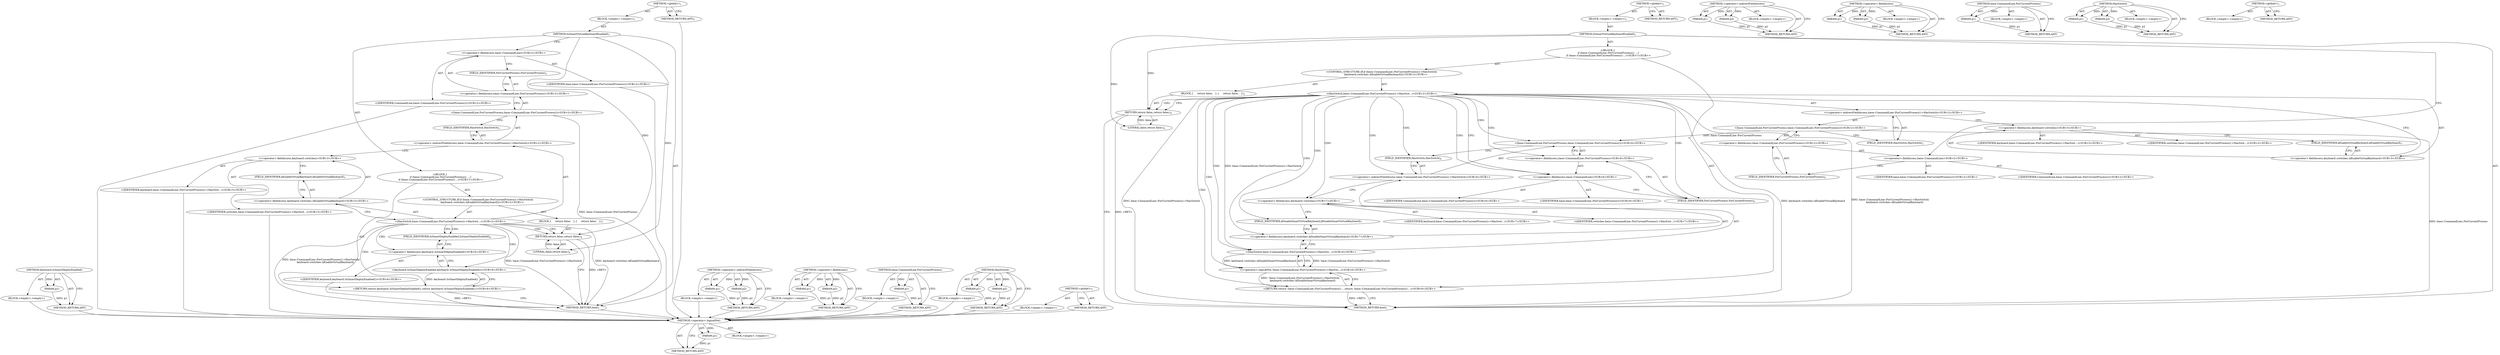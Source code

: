 digraph "&lt;global&gt;" {
vulnerable_84 [label=<(METHOD,&lt;operator&gt;.logicalNot)>];
vulnerable_85 [label=<(PARAM,p1)>];
vulnerable_86 [label=<(BLOCK,&lt;empty&gt;,&lt;empty&gt;)>];
vulnerable_87 [label=<(METHOD_RETURN,ANY)>];
vulnerable_6 [label=<(METHOD,&lt;global&gt;)<SUB>1</SUB>>];
vulnerable_7 [label=<(BLOCK,&lt;empty&gt;,&lt;empty&gt;)<SUB>1</SUB>>];
vulnerable_8 [label=<(METHOD,IsSmartVirtualKeyboardEnabled)<SUB>1</SUB>>];
vulnerable_9 [label="<(BLOCK,{
  if (base::CommandLine::ForCurrentProcess()-...,{
  if (base::CommandLine::ForCurrentProcess()-...)<SUB>1</SUB>>"];
vulnerable_10 [label="<(CONTROL_STRUCTURE,IF,if (base::CommandLine::ForCurrentProcess()-&gt;HasSwitch(
           keyboard::switches::kEnableVirtualKeyboard)))<SUB>2</SUB>>"];
vulnerable_11 [label="<(HasSwitch,base::CommandLine::ForCurrentProcess()-&gt;HasSwit...)<SUB>2</SUB>>"];
vulnerable_12 [label="<(&lt;operator&gt;.indirectFieldAccess,base::CommandLine::ForCurrentProcess()-&gt;HasSwitch)<SUB>2</SUB>>"];
vulnerable_13 [label="<(base.CommandLine.ForCurrentProcess,base::CommandLine::ForCurrentProcess())<SUB>2</SUB>>"];
vulnerable_14 [label="<(&lt;operator&gt;.fieldAccess,base::CommandLine::ForCurrentProcess)<SUB>2</SUB>>"];
vulnerable_15 [label="<(&lt;operator&gt;.fieldAccess,base::CommandLine)<SUB>2</SUB>>"];
vulnerable_16 [label="<(IDENTIFIER,base,base::CommandLine::ForCurrentProcess())<SUB>2</SUB>>"];
vulnerable_17 [label="<(IDENTIFIER,CommandLine,base::CommandLine::ForCurrentProcess())<SUB>2</SUB>>"];
vulnerable_18 [label=<(FIELD_IDENTIFIER,ForCurrentProcess,ForCurrentProcess)<SUB>2</SUB>>];
vulnerable_19 [label=<(FIELD_IDENTIFIER,HasSwitch,HasSwitch)<SUB>2</SUB>>];
vulnerable_20 [label="<(&lt;operator&gt;.fieldAccess,keyboard::switches::kEnableVirtualKeyboard)<SUB>3</SUB>>"];
vulnerable_21 [label="<(&lt;operator&gt;.fieldAccess,keyboard::switches)<SUB>3</SUB>>"];
vulnerable_22 [label="<(IDENTIFIER,keyboard,base::CommandLine::ForCurrentProcess()-&gt;HasSwit...)<SUB>3</SUB>>"];
vulnerable_23 [label="<(IDENTIFIER,switches,base::CommandLine::ForCurrentProcess()-&gt;HasSwit...)<SUB>3</SUB>>"];
vulnerable_24 [label=<(FIELD_IDENTIFIER,kEnableVirtualKeyboard,kEnableVirtualKeyboard)<SUB>3</SUB>>];
vulnerable_25 [label=<(BLOCK,{
     return false;
   },{
     return false;
   })<SUB>3</SUB>>];
vulnerable_26 [label=<(RETURN,return false;,return false;)<SUB>4</SUB>>];
vulnerable_27 [label=<(LITERAL,false,return false;)<SUB>4</SUB>>];
vulnerable_28 [label="<(RETURN,return !base::CommandLine::ForCurrentProcess()-...,return !base::CommandLine::ForCurrentProcess()-...)<SUB>6</SUB>>"];
vulnerable_29 [label="<(&lt;operator&gt;.logicalNot,!base::CommandLine::ForCurrentProcess()-&gt;HasSwi...)<SUB>6</SUB>>"];
vulnerable_30 [label="<(HasSwitch,base::CommandLine::ForCurrentProcess()-&gt;HasSwit...)<SUB>6</SUB>>"];
vulnerable_31 [label="<(&lt;operator&gt;.indirectFieldAccess,base::CommandLine::ForCurrentProcess()-&gt;HasSwitch)<SUB>6</SUB>>"];
vulnerable_32 [label="<(base.CommandLine.ForCurrentProcess,base::CommandLine::ForCurrentProcess())<SUB>6</SUB>>"];
vulnerable_33 [label="<(&lt;operator&gt;.fieldAccess,base::CommandLine::ForCurrentProcess)<SUB>6</SUB>>"];
vulnerable_34 [label="<(&lt;operator&gt;.fieldAccess,base::CommandLine)<SUB>6</SUB>>"];
vulnerable_35 [label="<(IDENTIFIER,base,base::CommandLine::ForCurrentProcess())<SUB>6</SUB>>"];
vulnerable_36 [label="<(IDENTIFIER,CommandLine,base::CommandLine::ForCurrentProcess())<SUB>6</SUB>>"];
vulnerable_37 [label=<(FIELD_IDENTIFIER,ForCurrentProcess,ForCurrentProcess)<SUB>6</SUB>>];
vulnerable_38 [label=<(FIELD_IDENTIFIER,HasSwitch,HasSwitch)<SUB>6</SUB>>];
vulnerable_39 [label="<(&lt;operator&gt;.fieldAccess,keyboard::switches::kDisableSmartVirtualKeyboard)<SUB>7</SUB>>"];
vulnerable_40 [label="<(&lt;operator&gt;.fieldAccess,keyboard::switches)<SUB>7</SUB>>"];
vulnerable_41 [label="<(IDENTIFIER,keyboard,base::CommandLine::ForCurrentProcess()-&gt;HasSwit...)<SUB>7</SUB>>"];
vulnerable_42 [label="<(IDENTIFIER,switches,base::CommandLine::ForCurrentProcess()-&gt;HasSwit...)<SUB>7</SUB>>"];
vulnerable_43 [label=<(FIELD_IDENTIFIER,kDisableSmartVirtualKeyboard,kDisableSmartVirtualKeyboard)<SUB>7</SUB>>];
vulnerable_44 [label=<(METHOD_RETURN,bool)<SUB>1</SUB>>];
vulnerable_46 [label=<(METHOD_RETURN,ANY)<SUB>1</SUB>>];
vulnerable_70 [label=<(METHOD,&lt;operator&gt;.indirectFieldAccess)>];
vulnerable_71 [label=<(PARAM,p1)>];
vulnerable_72 [label=<(PARAM,p2)>];
vulnerable_73 [label=<(BLOCK,&lt;empty&gt;,&lt;empty&gt;)>];
vulnerable_74 [label=<(METHOD_RETURN,ANY)>];
vulnerable_79 [label=<(METHOD,&lt;operator&gt;.fieldAccess)>];
vulnerable_80 [label=<(PARAM,p1)>];
vulnerable_81 [label=<(PARAM,p2)>];
vulnerable_82 [label=<(BLOCK,&lt;empty&gt;,&lt;empty&gt;)>];
vulnerable_83 [label=<(METHOD_RETURN,ANY)>];
vulnerable_75 [label=<(METHOD,base.CommandLine.ForCurrentProcess)>];
vulnerable_76 [label=<(PARAM,p1)>];
vulnerable_77 [label=<(BLOCK,&lt;empty&gt;,&lt;empty&gt;)>];
vulnerable_78 [label=<(METHOD_RETURN,ANY)>];
vulnerable_65 [label=<(METHOD,HasSwitch)>];
vulnerable_66 [label=<(PARAM,p1)>];
vulnerable_67 [label=<(PARAM,p2)>];
vulnerable_68 [label=<(BLOCK,&lt;empty&gt;,&lt;empty&gt;)>];
vulnerable_69 [label=<(METHOD_RETURN,ANY)>];
vulnerable_59 [label=<(METHOD,&lt;global&gt;)<SUB>1</SUB>>];
vulnerable_60 [label=<(BLOCK,&lt;empty&gt;,&lt;empty&gt;)>];
vulnerable_61 [label=<(METHOD_RETURN,ANY)>];
fixed_73 [label=<(METHOD,keyboard.IsSmartDeployEnabled)>];
fixed_74 [label=<(PARAM,p1)>];
fixed_75 [label=<(BLOCK,&lt;empty&gt;,&lt;empty&gt;)>];
fixed_76 [label=<(METHOD_RETURN,ANY)>];
fixed_6 [label=<(METHOD,&lt;global&gt;)<SUB>1</SUB>>];
fixed_7 [label=<(BLOCK,&lt;empty&gt;,&lt;empty&gt;)<SUB>1</SUB>>];
fixed_8 [label=<(METHOD,IsSmartVirtualKeyboardEnabled)<SUB>1</SUB>>];
fixed_9 [label="<(BLOCK,{
  if (base::CommandLine::ForCurrentProcess()-...,{
  if (base::CommandLine::ForCurrentProcess()-...)<SUB>1</SUB>>"];
fixed_10 [label="<(CONTROL_STRUCTURE,IF,if (base::CommandLine::ForCurrentProcess()-&gt;HasSwitch(
           keyboard::switches::kEnableVirtualKeyboard)))<SUB>2</SUB>>"];
fixed_11 [label="<(HasSwitch,base::CommandLine::ForCurrentProcess()-&gt;HasSwit...)<SUB>2</SUB>>"];
fixed_12 [label="<(&lt;operator&gt;.indirectFieldAccess,base::CommandLine::ForCurrentProcess()-&gt;HasSwitch)<SUB>2</SUB>>"];
fixed_13 [label="<(base.CommandLine.ForCurrentProcess,base::CommandLine::ForCurrentProcess())<SUB>2</SUB>>"];
fixed_14 [label="<(&lt;operator&gt;.fieldAccess,base::CommandLine::ForCurrentProcess)<SUB>2</SUB>>"];
fixed_15 [label="<(&lt;operator&gt;.fieldAccess,base::CommandLine)<SUB>2</SUB>>"];
fixed_16 [label="<(IDENTIFIER,base,base::CommandLine::ForCurrentProcess())<SUB>2</SUB>>"];
fixed_17 [label="<(IDENTIFIER,CommandLine,base::CommandLine::ForCurrentProcess())<SUB>2</SUB>>"];
fixed_18 [label=<(FIELD_IDENTIFIER,ForCurrentProcess,ForCurrentProcess)<SUB>2</SUB>>];
fixed_19 [label=<(FIELD_IDENTIFIER,HasSwitch,HasSwitch)<SUB>2</SUB>>];
fixed_20 [label="<(&lt;operator&gt;.fieldAccess,keyboard::switches::kEnableVirtualKeyboard)<SUB>3</SUB>>"];
fixed_21 [label="<(&lt;operator&gt;.fieldAccess,keyboard::switches)<SUB>3</SUB>>"];
fixed_22 [label="<(IDENTIFIER,keyboard,base::CommandLine::ForCurrentProcess()-&gt;HasSwit...)<SUB>3</SUB>>"];
fixed_23 [label="<(IDENTIFIER,switches,base::CommandLine::ForCurrentProcess()-&gt;HasSwit...)<SUB>3</SUB>>"];
fixed_24 [label=<(FIELD_IDENTIFIER,kEnableVirtualKeyboard,kEnableVirtualKeyboard)<SUB>3</SUB>>];
fixed_25 [label=<(BLOCK,{
     return false;
   },{
     return false;
   })<SUB>3</SUB>>];
fixed_26 [label=<(RETURN,return false;,return false;)<SUB>4</SUB>>];
fixed_27 [label=<(LITERAL,false,return false;)<SUB>4</SUB>>];
fixed_28 [label="<(RETURN,return keyboard::IsSmartDeployEnabled();,return keyboard::IsSmartDeployEnabled();)<SUB>6</SUB>>"];
fixed_29 [label="<(keyboard.IsSmartDeployEnabled,keyboard::IsSmartDeployEnabled())<SUB>6</SUB>>"];
fixed_30 [label="<(&lt;operator&gt;.fieldAccess,keyboard::IsSmartDeployEnabled)<SUB>6</SUB>>"];
fixed_31 [label="<(IDENTIFIER,keyboard,keyboard::IsSmartDeployEnabled())<SUB>6</SUB>>"];
fixed_32 [label=<(FIELD_IDENTIFIER,IsSmartDeployEnabled,IsSmartDeployEnabled)<SUB>6</SUB>>];
fixed_33 [label=<(METHOD_RETURN,bool)<SUB>1</SUB>>];
fixed_35 [label=<(METHOD_RETURN,ANY)<SUB>1</SUB>>];
fixed_59 [label=<(METHOD,&lt;operator&gt;.indirectFieldAccess)>];
fixed_60 [label=<(PARAM,p1)>];
fixed_61 [label=<(PARAM,p2)>];
fixed_62 [label=<(BLOCK,&lt;empty&gt;,&lt;empty&gt;)>];
fixed_63 [label=<(METHOD_RETURN,ANY)>];
fixed_68 [label=<(METHOD,&lt;operator&gt;.fieldAccess)>];
fixed_69 [label=<(PARAM,p1)>];
fixed_70 [label=<(PARAM,p2)>];
fixed_71 [label=<(BLOCK,&lt;empty&gt;,&lt;empty&gt;)>];
fixed_72 [label=<(METHOD_RETURN,ANY)>];
fixed_64 [label=<(METHOD,base.CommandLine.ForCurrentProcess)>];
fixed_65 [label=<(PARAM,p1)>];
fixed_66 [label=<(BLOCK,&lt;empty&gt;,&lt;empty&gt;)>];
fixed_67 [label=<(METHOD_RETURN,ANY)>];
fixed_54 [label=<(METHOD,HasSwitch)>];
fixed_55 [label=<(PARAM,p1)>];
fixed_56 [label=<(PARAM,p2)>];
fixed_57 [label=<(BLOCK,&lt;empty&gt;,&lt;empty&gt;)>];
fixed_58 [label=<(METHOD_RETURN,ANY)>];
fixed_48 [label=<(METHOD,&lt;global&gt;)<SUB>1</SUB>>];
fixed_49 [label=<(BLOCK,&lt;empty&gt;,&lt;empty&gt;)>];
fixed_50 [label=<(METHOD_RETURN,ANY)>];
vulnerable_84 -> vulnerable_85  [key=0, label="AST: "];
vulnerable_84 -> vulnerable_85  [key=1, label="DDG: "];
vulnerable_84 -> vulnerable_86  [key=0, label="AST: "];
vulnerable_84 -> vulnerable_87  [key=0, label="AST: "];
vulnerable_84 -> vulnerable_87  [key=1, label="CFG: "];
vulnerable_85 -> vulnerable_87  [key=0, label="DDG: p1"];
vulnerable_6 -> vulnerable_7  [key=0, label="AST: "];
vulnerable_6 -> vulnerable_46  [key=0, label="AST: "];
vulnerable_6 -> vulnerable_46  [key=1, label="CFG: "];
vulnerable_7 -> vulnerable_8  [key=0, label="AST: "];
vulnerable_8 -> vulnerable_9  [key=0, label="AST: "];
vulnerable_8 -> vulnerable_44  [key=0, label="AST: "];
vulnerable_8 -> vulnerable_15  [key=0, label="CFG: "];
vulnerable_8 -> vulnerable_26  [key=0, label="DDG: "];
vulnerable_8 -> vulnerable_27  [key=0, label="DDG: "];
vulnerable_9 -> vulnerable_10  [key=0, label="AST: "];
vulnerable_9 -> vulnerable_28  [key=0, label="AST: "];
vulnerable_10 -> vulnerable_11  [key=0, label="AST: "];
vulnerable_10 -> vulnerable_25  [key=0, label="AST: "];
vulnerable_11 -> vulnerable_12  [key=0, label="AST: "];
vulnerable_11 -> vulnerable_20  [key=0, label="AST: "];
vulnerable_11 -> vulnerable_26  [key=0, label="CFG: "];
vulnerable_11 -> vulnerable_26  [key=1, label="CDG: "];
vulnerable_11 -> vulnerable_34  [key=0, label="CFG: "];
vulnerable_11 -> vulnerable_34  [key=1, label="CDG: "];
vulnerable_11 -> vulnerable_44  [key=0, label="DDG: base::CommandLine::ForCurrentProcess()-&gt;HasSwitch"];
vulnerable_11 -> vulnerable_44  [key=1, label="DDG: keyboard::switches::kEnableVirtualKeyboard"];
vulnerable_11 -> vulnerable_44  [key=2, label="DDG: base::CommandLine::ForCurrentProcess()-&gt;HasSwitch(
           keyboard::switches::kEnableVirtualKeyboard)"];
vulnerable_11 -> vulnerable_30  [key=0, label="DDG: base::CommandLine::ForCurrentProcess()-&gt;HasSwitch"];
vulnerable_11 -> vulnerable_30  [key=1, label="CDG: "];
vulnerable_11 -> vulnerable_40  [key=0, label="CDG: "];
vulnerable_11 -> vulnerable_29  [key=0, label="CDG: "];
vulnerable_11 -> vulnerable_32  [key=0, label="CDG: "];
vulnerable_11 -> vulnerable_33  [key=0, label="CDG: "];
vulnerable_11 -> vulnerable_28  [key=0, label="CDG: "];
vulnerable_11 -> vulnerable_37  [key=0, label="CDG: "];
vulnerable_11 -> vulnerable_38  [key=0, label="CDG: "];
vulnerable_11 -> vulnerable_39  [key=0, label="CDG: "];
vulnerable_11 -> vulnerable_31  [key=0, label="CDG: "];
vulnerable_11 -> vulnerable_43  [key=0, label="CDG: "];
vulnerable_12 -> vulnerable_13  [key=0, label="AST: "];
vulnerable_12 -> vulnerable_19  [key=0, label="AST: "];
vulnerable_12 -> vulnerable_21  [key=0, label="CFG: "];
vulnerable_13 -> vulnerable_14  [key=0, label="AST: "];
vulnerable_13 -> vulnerable_19  [key=0, label="CFG: "];
vulnerable_13 -> vulnerable_44  [key=0, label="DDG: base::CommandLine::ForCurrentProcess"];
vulnerable_13 -> vulnerable_32  [key=0, label="DDG: base::CommandLine::ForCurrentProcess"];
vulnerable_14 -> vulnerable_15  [key=0, label="AST: "];
vulnerable_14 -> vulnerable_18  [key=0, label="AST: "];
vulnerable_14 -> vulnerable_13  [key=0, label="CFG: "];
vulnerable_15 -> vulnerable_16  [key=0, label="AST: "];
vulnerable_15 -> vulnerable_17  [key=0, label="AST: "];
vulnerable_15 -> vulnerable_18  [key=0, label="CFG: "];
vulnerable_18 -> vulnerable_14  [key=0, label="CFG: "];
vulnerable_19 -> vulnerable_12  [key=0, label="CFG: "];
vulnerable_20 -> vulnerable_21  [key=0, label="AST: "];
vulnerable_20 -> vulnerable_24  [key=0, label="AST: "];
vulnerable_20 -> vulnerable_11  [key=0, label="CFG: "];
vulnerable_21 -> vulnerable_22  [key=0, label="AST: "];
vulnerable_21 -> vulnerable_23  [key=0, label="AST: "];
vulnerable_21 -> vulnerable_24  [key=0, label="CFG: "];
vulnerable_24 -> vulnerable_20  [key=0, label="CFG: "];
vulnerable_25 -> vulnerable_26  [key=0, label="AST: "];
vulnerable_26 -> vulnerable_27  [key=0, label="AST: "];
vulnerable_26 -> vulnerable_44  [key=0, label="CFG: "];
vulnerable_26 -> vulnerable_44  [key=1, label="DDG: &lt;RET&gt;"];
vulnerable_27 -> vulnerable_26  [key=0, label="DDG: false"];
vulnerable_28 -> vulnerable_29  [key=0, label="AST: "];
vulnerable_28 -> vulnerable_44  [key=0, label="CFG: "];
vulnerable_28 -> vulnerable_44  [key=1, label="DDG: &lt;RET&gt;"];
vulnerable_29 -> vulnerable_30  [key=0, label="AST: "];
vulnerable_29 -> vulnerable_28  [key=0, label="CFG: "];
vulnerable_29 -> vulnerable_28  [key=1, label="DDG: !base::CommandLine::ForCurrentProcess()-&gt;HasSwitch(
      keyboard::switches::kDisableSmartVirtualKeyboard)"];
vulnerable_30 -> vulnerable_31  [key=0, label="AST: "];
vulnerable_30 -> vulnerable_39  [key=0, label="AST: "];
vulnerable_30 -> vulnerable_29  [key=0, label="CFG: "];
vulnerable_30 -> vulnerable_29  [key=1, label="DDG: base::CommandLine::ForCurrentProcess()-&gt;HasSwitch"];
vulnerable_30 -> vulnerable_29  [key=2, label="DDG: keyboard::switches::kDisableSmartVirtualKeyboard"];
vulnerable_31 -> vulnerable_32  [key=0, label="AST: "];
vulnerable_31 -> vulnerable_38  [key=0, label="AST: "];
vulnerable_31 -> vulnerable_40  [key=0, label="CFG: "];
vulnerable_32 -> vulnerable_33  [key=0, label="AST: "];
vulnerable_32 -> vulnerable_38  [key=0, label="CFG: "];
vulnerable_33 -> vulnerable_34  [key=0, label="AST: "];
vulnerable_33 -> vulnerable_37  [key=0, label="AST: "];
vulnerable_33 -> vulnerable_32  [key=0, label="CFG: "];
vulnerable_34 -> vulnerable_35  [key=0, label="AST: "];
vulnerable_34 -> vulnerable_36  [key=0, label="AST: "];
vulnerable_34 -> vulnerable_37  [key=0, label="CFG: "];
vulnerable_37 -> vulnerable_33  [key=0, label="CFG: "];
vulnerable_38 -> vulnerable_31  [key=0, label="CFG: "];
vulnerable_39 -> vulnerable_40  [key=0, label="AST: "];
vulnerable_39 -> vulnerable_43  [key=0, label="AST: "];
vulnerable_39 -> vulnerable_30  [key=0, label="CFG: "];
vulnerable_40 -> vulnerable_41  [key=0, label="AST: "];
vulnerable_40 -> vulnerable_42  [key=0, label="AST: "];
vulnerable_40 -> vulnerable_43  [key=0, label="CFG: "];
vulnerable_43 -> vulnerable_39  [key=0, label="CFG: "];
vulnerable_70 -> vulnerable_71  [key=0, label="AST: "];
vulnerable_70 -> vulnerable_71  [key=1, label="DDG: "];
vulnerable_70 -> vulnerable_73  [key=0, label="AST: "];
vulnerable_70 -> vulnerable_72  [key=0, label="AST: "];
vulnerable_70 -> vulnerable_72  [key=1, label="DDG: "];
vulnerable_70 -> vulnerable_74  [key=0, label="AST: "];
vulnerable_70 -> vulnerable_74  [key=1, label="CFG: "];
vulnerable_71 -> vulnerable_74  [key=0, label="DDG: p1"];
vulnerable_72 -> vulnerable_74  [key=0, label="DDG: p2"];
vulnerable_79 -> vulnerable_80  [key=0, label="AST: "];
vulnerable_79 -> vulnerable_80  [key=1, label="DDG: "];
vulnerable_79 -> vulnerable_82  [key=0, label="AST: "];
vulnerable_79 -> vulnerable_81  [key=0, label="AST: "];
vulnerable_79 -> vulnerable_81  [key=1, label="DDG: "];
vulnerable_79 -> vulnerable_83  [key=0, label="AST: "];
vulnerable_79 -> vulnerable_83  [key=1, label="CFG: "];
vulnerable_80 -> vulnerable_83  [key=0, label="DDG: p1"];
vulnerable_81 -> vulnerable_83  [key=0, label="DDG: p2"];
vulnerable_75 -> vulnerable_76  [key=0, label="AST: "];
vulnerable_75 -> vulnerable_76  [key=1, label="DDG: "];
vulnerable_75 -> vulnerable_77  [key=0, label="AST: "];
vulnerable_75 -> vulnerable_78  [key=0, label="AST: "];
vulnerable_75 -> vulnerable_78  [key=1, label="CFG: "];
vulnerable_76 -> vulnerable_78  [key=0, label="DDG: p1"];
vulnerable_65 -> vulnerable_66  [key=0, label="AST: "];
vulnerable_65 -> vulnerable_66  [key=1, label="DDG: "];
vulnerable_65 -> vulnerable_68  [key=0, label="AST: "];
vulnerable_65 -> vulnerable_67  [key=0, label="AST: "];
vulnerable_65 -> vulnerable_67  [key=1, label="DDG: "];
vulnerable_65 -> vulnerable_69  [key=0, label="AST: "];
vulnerable_65 -> vulnerable_69  [key=1, label="CFG: "];
vulnerable_66 -> vulnerable_69  [key=0, label="DDG: p1"];
vulnerable_67 -> vulnerable_69  [key=0, label="DDG: p2"];
vulnerable_59 -> vulnerable_60  [key=0, label="AST: "];
vulnerable_59 -> vulnerable_61  [key=0, label="AST: "];
vulnerable_59 -> vulnerable_61  [key=1, label="CFG: "];
fixed_73 -> fixed_74  [key=0, label="AST: "];
fixed_73 -> fixed_74  [key=1, label="DDG: "];
fixed_73 -> fixed_75  [key=0, label="AST: "];
fixed_73 -> fixed_76  [key=0, label="AST: "];
fixed_73 -> fixed_76  [key=1, label="CFG: "];
fixed_74 -> fixed_76  [key=0, label="DDG: p1"];
fixed_75 -> vulnerable_84  [key=0];
fixed_76 -> vulnerable_84  [key=0];
fixed_6 -> fixed_7  [key=0, label="AST: "];
fixed_6 -> fixed_35  [key=0, label="AST: "];
fixed_6 -> fixed_35  [key=1, label="CFG: "];
fixed_7 -> fixed_8  [key=0, label="AST: "];
fixed_8 -> fixed_9  [key=0, label="AST: "];
fixed_8 -> fixed_33  [key=0, label="AST: "];
fixed_8 -> fixed_15  [key=0, label="CFG: "];
fixed_8 -> fixed_26  [key=0, label="DDG: "];
fixed_8 -> fixed_27  [key=0, label="DDG: "];
fixed_9 -> fixed_10  [key=0, label="AST: "];
fixed_9 -> fixed_28  [key=0, label="AST: "];
fixed_10 -> fixed_11  [key=0, label="AST: "];
fixed_10 -> fixed_25  [key=0, label="AST: "];
fixed_11 -> fixed_12  [key=0, label="AST: "];
fixed_11 -> fixed_20  [key=0, label="AST: "];
fixed_11 -> fixed_26  [key=0, label="CFG: "];
fixed_11 -> fixed_26  [key=1, label="CDG: "];
fixed_11 -> fixed_32  [key=0, label="CFG: "];
fixed_11 -> fixed_32  [key=1, label="CDG: "];
fixed_11 -> fixed_33  [key=0, label="DDG: base::CommandLine::ForCurrentProcess()-&gt;HasSwitch"];
fixed_11 -> fixed_33  [key=1, label="DDG: keyboard::switches::kEnableVirtualKeyboard"];
fixed_11 -> fixed_33  [key=2, label="DDG: base::CommandLine::ForCurrentProcess()-&gt;HasSwitch(
           keyboard::switches::kEnableVirtualKeyboard)"];
fixed_11 -> fixed_30  [key=0, label="CDG: "];
fixed_11 -> fixed_29  [key=0, label="CDG: "];
fixed_11 -> fixed_28  [key=0, label="CDG: "];
fixed_12 -> fixed_13  [key=0, label="AST: "];
fixed_12 -> fixed_19  [key=0, label="AST: "];
fixed_12 -> fixed_21  [key=0, label="CFG: "];
fixed_13 -> fixed_14  [key=0, label="AST: "];
fixed_13 -> fixed_19  [key=0, label="CFG: "];
fixed_13 -> fixed_33  [key=0, label="DDG: base::CommandLine::ForCurrentProcess"];
fixed_14 -> fixed_15  [key=0, label="AST: "];
fixed_14 -> fixed_18  [key=0, label="AST: "];
fixed_14 -> fixed_13  [key=0, label="CFG: "];
fixed_15 -> fixed_16  [key=0, label="AST: "];
fixed_15 -> fixed_17  [key=0, label="AST: "];
fixed_15 -> fixed_18  [key=0, label="CFG: "];
fixed_16 -> vulnerable_84  [key=0];
fixed_17 -> vulnerable_84  [key=0];
fixed_18 -> fixed_14  [key=0, label="CFG: "];
fixed_19 -> fixed_12  [key=0, label="CFG: "];
fixed_20 -> fixed_21  [key=0, label="AST: "];
fixed_20 -> fixed_24  [key=0, label="AST: "];
fixed_20 -> fixed_11  [key=0, label="CFG: "];
fixed_21 -> fixed_22  [key=0, label="AST: "];
fixed_21 -> fixed_23  [key=0, label="AST: "];
fixed_21 -> fixed_24  [key=0, label="CFG: "];
fixed_22 -> vulnerable_84  [key=0];
fixed_23 -> vulnerable_84  [key=0];
fixed_24 -> fixed_20  [key=0, label="CFG: "];
fixed_25 -> fixed_26  [key=0, label="AST: "];
fixed_26 -> fixed_27  [key=0, label="AST: "];
fixed_26 -> fixed_33  [key=0, label="CFG: "];
fixed_26 -> fixed_33  [key=1, label="DDG: &lt;RET&gt;"];
fixed_27 -> fixed_26  [key=0, label="DDG: false"];
fixed_28 -> fixed_29  [key=0, label="AST: "];
fixed_28 -> fixed_33  [key=0, label="CFG: "];
fixed_28 -> fixed_33  [key=1, label="DDG: &lt;RET&gt;"];
fixed_29 -> fixed_30  [key=0, label="AST: "];
fixed_29 -> fixed_28  [key=0, label="CFG: "];
fixed_29 -> fixed_28  [key=1, label="DDG: keyboard::IsSmartDeployEnabled()"];
fixed_30 -> fixed_31  [key=0, label="AST: "];
fixed_30 -> fixed_32  [key=0, label="AST: "];
fixed_30 -> fixed_29  [key=0, label="CFG: "];
fixed_31 -> vulnerable_84  [key=0];
fixed_32 -> fixed_30  [key=0, label="CFG: "];
fixed_33 -> vulnerable_84  [key=0];
fixed_35 -> vulnerable_84  [key=0];
fixed_59 -> fixed_60  [key=0, label="AST: "];
fixed_59 -> fixed_60  [key=1, label="DDG: "];
fixed_59 -> fixed_62  [key=0, label="AST: "];
fixed_59 -> fixed_61  [key=0, label="AST: "];
fixed_59 -> fixed_61  [key=1, label="DDG: "];
fixed_59 -> fixed_63  [key=0, label="AST: "];
fixed_59 -> fixed_63  [key=1, label="CFG: "];
fixed_60 -> fixed_63  [key=0, label="DDG: p1"];
fixed_61 -> fixed_63  [key=0, label="DDG: p2"];
fixed_62 -> vulnerable_84  [key=0];
fixed_63 -> vulnerable_84  [key=0];
fixed_68 -> fixed_69  [key=0, label="AST: "];
fixed_68 -> fixed_69  [key=1, label="DDG: "];
fixed_68 -> fixed_71  [key=0, label="AST: "];
fixed_68 -> fixed_70  [key=0, label="AST: "];
fixed_68 -> fixed_70  [key=1, label="DDG: "];
fixed_68 -> fixed_72  [key=0, label="AST: "];
fixed_68 -> fixed_72  [key=1, label="CFG: "];
fixed_69 -> fixed_72  [key=0, label="DDG: p1"];
fixed_70 -> fixed_72  [key=0, label="DDG: p2"];
fixed_71 -> vulnerable_84  [key=0];
fixed_72 -> vulnerable_84  [key=0];
fixed_64 -> fixed_65  [key=0, label="AST: "];
fixed_64 -> fixed_65  [key=1, label="DDG: "];
fixed_64 -> fixed_66  [key=0, label="AST: "];
fixed_64 -> fixed_67  [key=0, label="AST: "];
fixed_64 -> fixed_67  [key=1, label="CFG: "];
fixed_65 -> fixed_67  [key=0, label="DDG: p1"];
fixed_66 -> vulnerable_84  [key=0];
fixed_67 -> vulnerable_84  [key=0];
fixed_54 -> fixed_55  [key=0, label="AST: "];
fixed_54 -> fixed_55  [key=1, label="DDG: "];
fixed_54 -> fixed_57  [key=0, label="AST: "];
fixed_54 -> fixed_56  [key=0, label="AST: "];
fixed_54 -> fixed_56  [key=1, label="DDG: "];
fixed_54 -> fixed_58  [key=0, label="AST: "];
fixed_54 -> fixed_58  [key=1, label="CFG: "];
fixed_55 -> fixed_58  [key=0, label="DDG: p1"];
fixed_56 -> fixed_58  [key=0, label="DDG: p2"];
fixed_57 -> vulnerable_84  [key=0];
fixed_58 -> vulnerable_84  [key=0];
fixed_48 -> fixed_49  [key=0, label="AST: "];
fixed_48 -> fixed_50  [key=0, label="AST: "];
fixed_48 -> fixed_50  [key=1, label="CFG: "];
fixed_49 -> vulnerable_84  [key=0];
fixed_50 -> vulnerable_84  [key=0];
}
